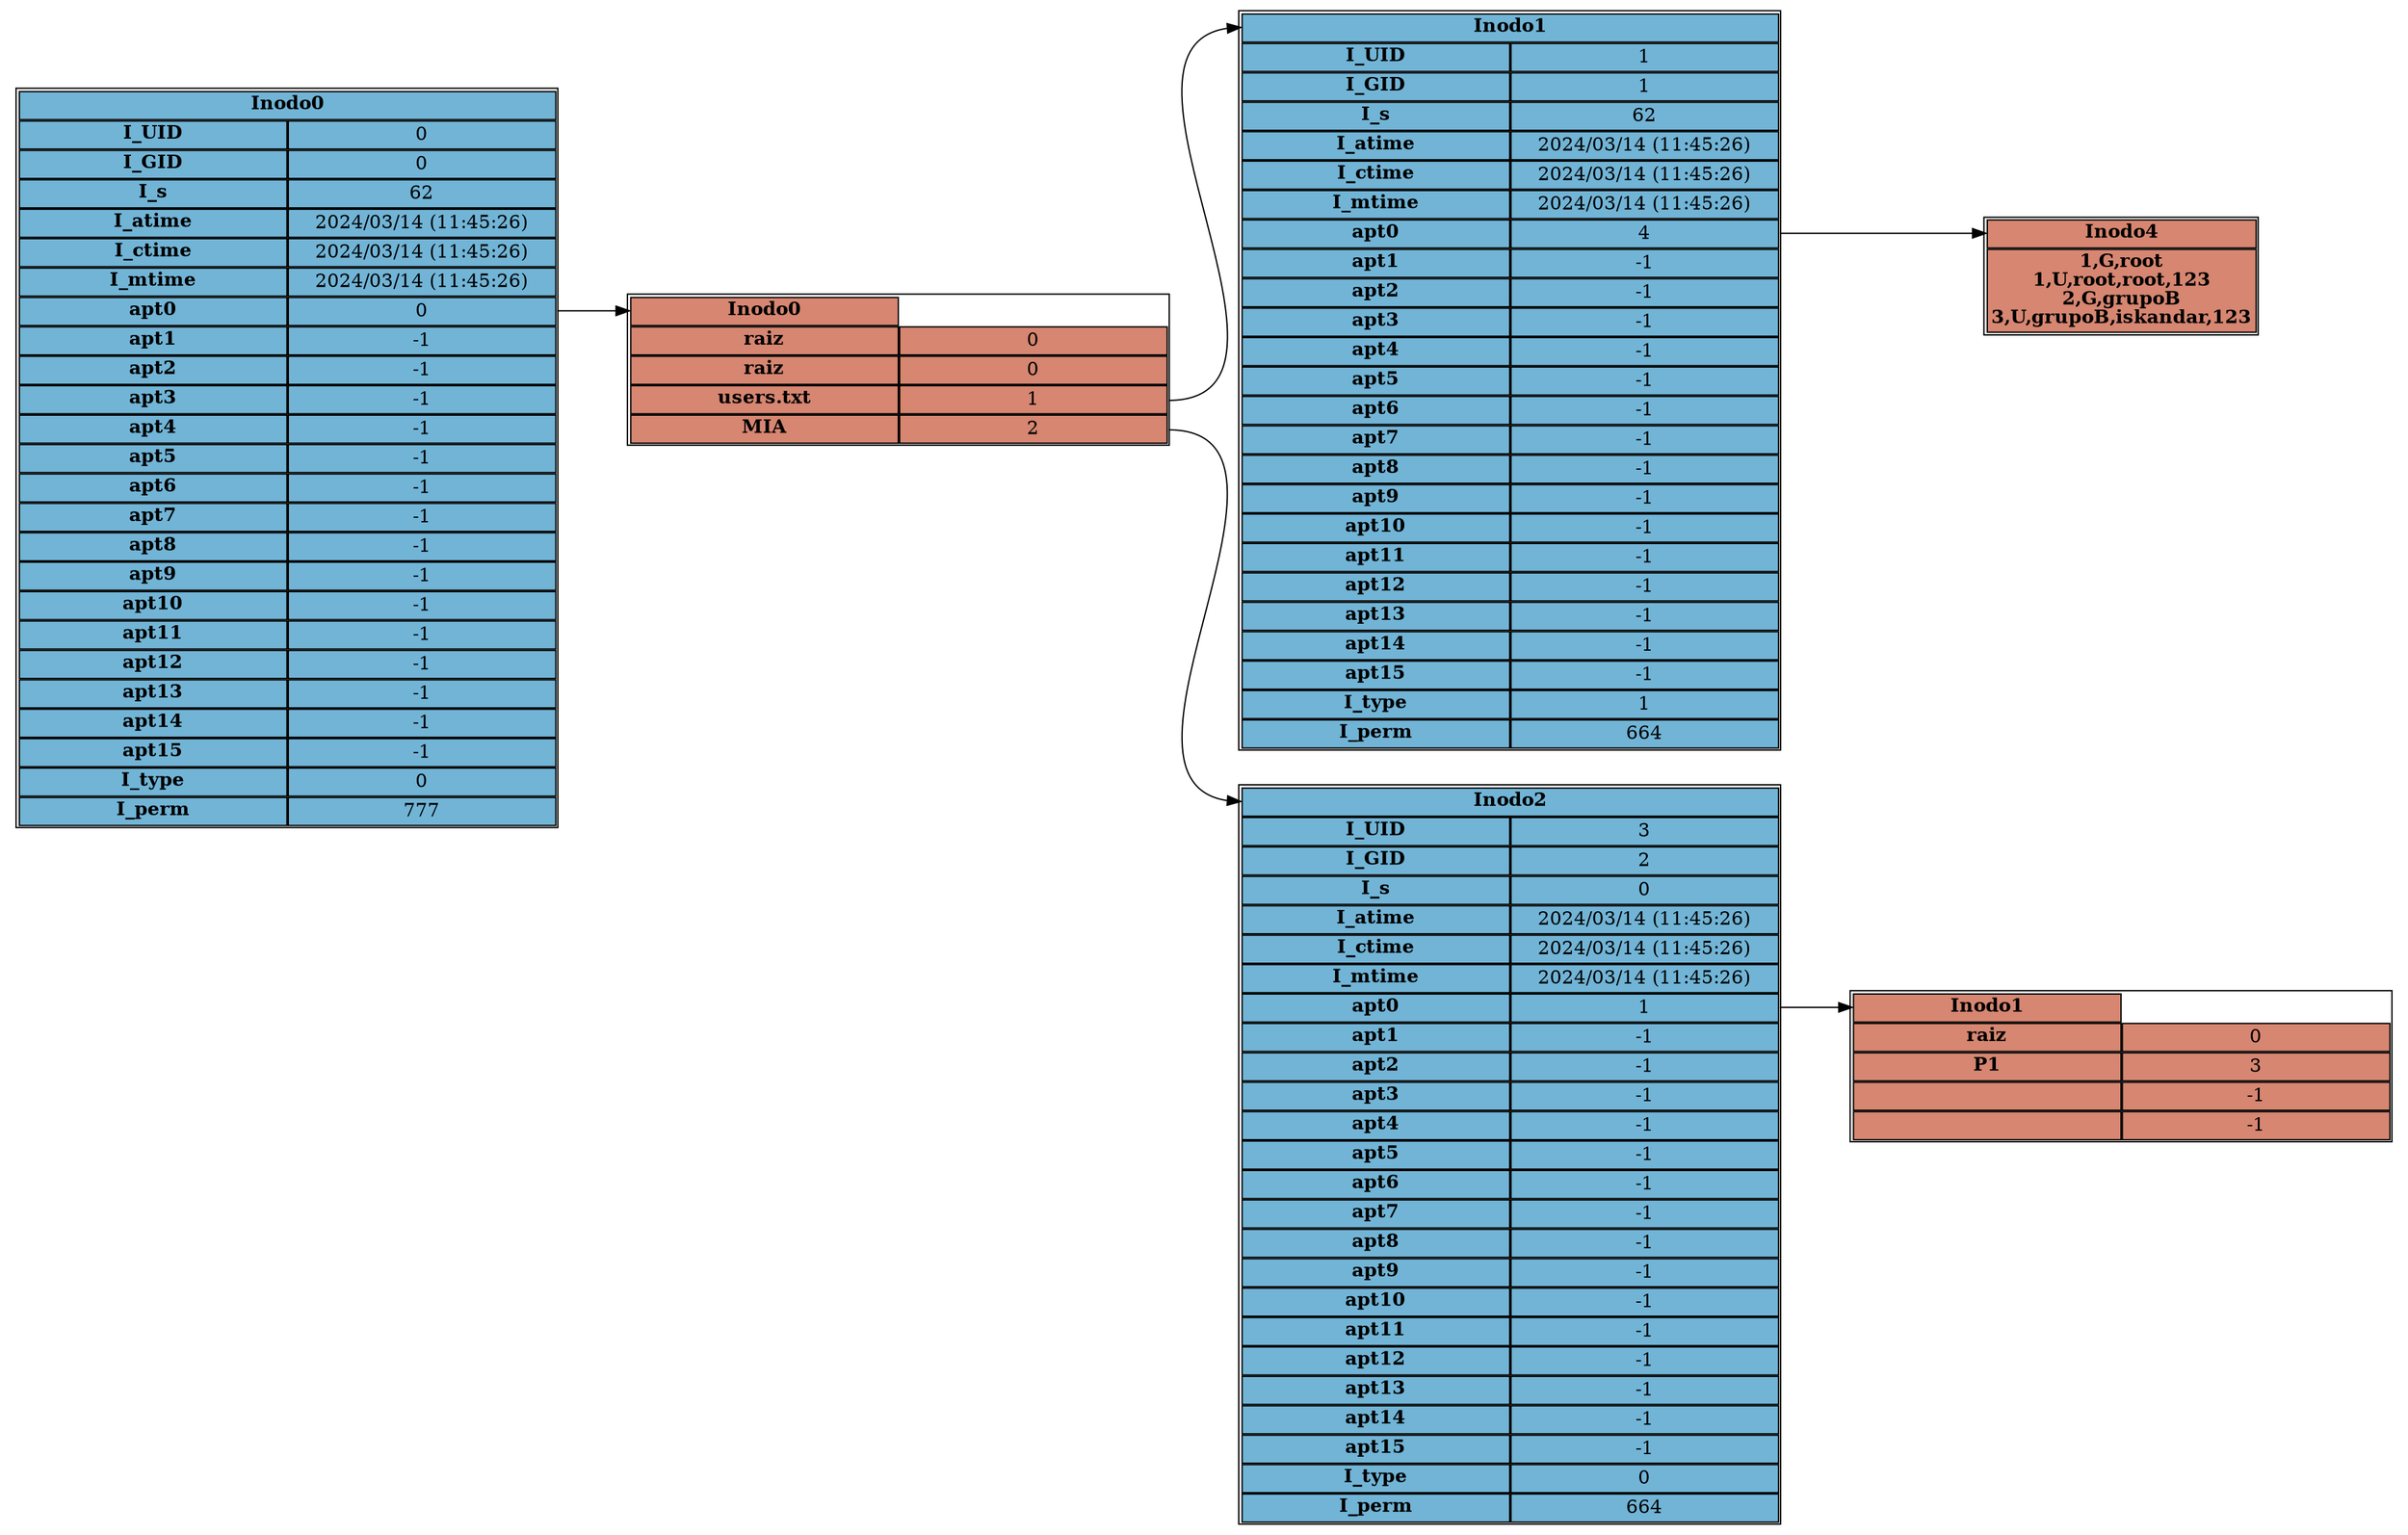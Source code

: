 digraph G{
rankdir=LR;
node [shape=plaintext]; 
	inodo0 [label=<
		<table border="1" cellborder="1" cellspacing="1">
			<TR><TD port="titulo" ALIGN="CENTER" COLSPAN="2" BGCOLOR="#71B4D6"><FONT COLOR="BLACK"><B>Inodo0</B></FONT></TD></TR>
			<TR>				<TD ALIGN="CENTER" WIDTH="200" BGCOLOR="#71B4D6"><FONT COLOR="BLACK"><B>I_UID</B></FONT></TD>
				<TD ALIGN="CENTER" WIDTH="200" BGCOLOR="#71B4D6"><FONT COLOR="BLACK">0</FONT></TD>
			</TR>			<TR>				<TD ALIGN="CENTER" WIDTH="200" BGCOLOR="#71B4D6"><FONT COLOR="BLACK"><B>I_GID</B></FONT></TD>
				<TD ALIGN="CENTER" WIDTH="200" BGCOLOR="#71B4D6"><FONT COLOR="BLACK">0</FONT></TD>
			</TR>			<TR>				<TD ALIGN="CENTER" WIDTH="200" BGCOLOR="#71B4D6"><FONT COLOR="BLACK"><B>I_s</B></FONT></TD>
				<TD ALIGN="CENTER" WIDTH="200" BGCOLOR="#71B4D6"><FONT COLOR="BLACK">62</FONT></TD>
			</TR>			<TR>				<TD ALIGN="CENTER" WIDTH="200" BGCOLOR="#71B4D6"><FONT COLOR="BLACK"><B>I_atime</B></FONT></TD>
				<TD ALIGN="CENTER" WIDTH="200" BGCOLOR="#71B4D6"><FONT COLOR="BLACK">2024/03/14 (11:45:26)</FONT></TD>
			</TR>			<TR>				<TD ALIGN="CENTER" WIDTH="200" BGCOLOR="#71B4D6"><FONT COLOR="BLACK"><B>I_ctime</B></FONT></TD>
				<TD ALIGN="CENTER" WIDTH="200" BGCOLOR="#71B4D6"><FONT COLOR="BLACK">2024/03/14 (11:45:26)</FONT></TD>
			</TR>			<TR>				<TD ALIGN="CENTER" WIDTH="200" BGCOLOR="#71B4D6"><FONT COLOR="BLACK"><B>I_mtime</B></FONT></TD>
				<TD ALIGN="CENTER" WIDTH="200" BGCOLOR="#71B4D6"><FONT COLOR="BLACK">2024/03/14 (11:45:26)</FONT></TD>
			</TR>			<TR>				<TD port="apte0" ALIGN="CENTER" WIDTH="200" BGCOLOR="#71B4D6"><FONT COLOR="BLACK"><B>apt0</B></FONT></TD>
				<TD port="apts0" ALIGN="CENTER" WIDTH="200" BGCOLOR="#71B4D6"><FONT COLOR="BLACK">0</FONT></TD>
			</TR>			<TR>				<TD port="apte1" ALIGN="CENTER" WIDTH="200" BGCOLOR="#71B4D6"><FONT COLOR="BLACK"><B>apt1</B></FONT></TD>
				<TD port="apts1" ALIGN="CENTER" WIDTH="200" BGCOLOR="#71B4D6"><FONT COLOR="BLACK">-1</FONT></TD>
			</TR>			<TR>				<TD port="apte2" ALIGN="CENTER" WIDTH="200" BGCOLOR="#71B4D6"><FONT COLOR="BLACK"><B>apt2</B></FONT></TD>
				<TD port="apts2" ALIGN="CENTER" WIDTH="200" BGCOLOR="#71B4D6"><FONT COLOR="BLACK">-1</FONT></TD>
			</TR>			<TR>				<TD port="apte3" ALIGN="CENTER" WIDTH="200" BGCOLOR="#71B4D6"><FONT COLOR="BLACK"><B>apt3</B></FONT></TD>
				<TD port="apts3" ALIGN="CENTER" WIDTH="200" BGCOLOR="#71B4D6"><FONT COLOR="BLACK">-1</FONT></TD>
			</TR>			<TR>				<TD port="apte4" ALIGN="CENTER" WIDTH="200" BGCOLOR="#71B4D6"><FONT COLOR="BLACK"><B>apt4</B></FONT></TD>
				<TD port="apts4" ALIGN="CENTER" WIDTH="200" BGCOLOR="#71B4D6"><FONT COLOR="BLACK">-1</FONT></TD>
			</TR>			<TR>				<TD port="apte5" ALIGN="CENTER" WIDTH="200" BGCOLOR="#71B4D6"><FONT COLOR="BLACK"><B>apt5</B></FONT></TD>
				<TD port="apts5" ALIGN="CENTER" WIDTH="200" BGCOLOR="#71B4D6"><FONT COLOR="BLACK">-1</FONT></TD>
			</TR>			<TR>				<TD port="apte6" ALIGN="CENTER" WIDTH="200" BGCOLOR="#71B4D6"><FONT COLOR="BLACK"><B>apt6</B></FONT></TD>
				<TD port="apts6" ALIGN="CENTER" WIDTH="200" BGCOLOR="#71B4D6"><FONT COLOR="BLACK">-1</FONT></TD>
			</TR>			<TR>				<TD port="apte7" ALIGN="CENTER" WIDTH="200" BGCOLOR="#71B4D6"><FONT COLOR="BLACK"><B>apt7</B></FONT></TD>
				<TD port="apts7" ALIGN="CENTER" WIDTH="200" BGCOLOR="#71B4D6"><FONT COLOR="BLACK">-1</FONT></TD>
			</TR>			<TR>				<TD port="apte8" ALIGN="CENTER" WIDTH="200" BGCOLOR="#71B4D6"><FONT COLOR="BLACK"><B>apt8</B></FONT></TD>
				<TD port="apts8" ALIGN="CENTER" WIDTH="200" BGCOLOR="#71B4D6"><FONT COLOR="BLACK">-1</FONT></TD>
			</TR>			<TR>				<TD port="apte9" ALIGN="CENTER" WIDTH="200" BGCOLOR="#71B4D6"><FONT COLOR="BLACK"><B>apt9</B></FONT></TD>
				<TD port="apts9" ALIGN="CENTER" WIDTH="200" BGCOLOR="#71B4D6"><FONT COLOR="BLACK">-1</FONT></TD>
			</TR>			<TR>				<TD port="apte10" ALIGN="CENTER" WIDTH="200" BGCOLOR="#71B4D6"><FONT COLOR="BLACK"><B>apt10</B></FONT></TD>
				<TD port="apts10" ALIGN="CENTER" WIDTH="200" BGCOLOR="#71B4D6"><FONT COLOR="BLACK">-1</FONT></TD>
			</TR>			<TR>				<TD port="apte11" ALIGN="CENTER" WIDTH="200" BGCOLOR="#71B4D6"><FONT COLOR="BLACK"><B>apt11</B></FONT></TD>
				<TD port="apts11" ALIGN="CENTER" WIDTH="200" BGCOLOR="#71B4D6"><FONT COLOR="BLACK">-1</FONT></TD>
			</TR>			<TR>				<TD port="apte12" ALIGN="CENTER" WIDTH="200" BGCOLOR="#71B4D6"><FONT COLOR="BLACK"><B>apt12</B></FONT></TD>
				<TD port="apts12" ALIGN="CENTER" WIDTH="200" BGCOLOR="#71B4D6"><FONT COLOR="BLACK">-1</FONT></TD>
			</TR>			<TR>				<TD port="apte13" ALIGN="CENTER" WIDTH="200" BGCOLOR="#71B4D6"><FONT COLOR="BLACK"><B>apt13</B></FONT></TD>
				<TD port="apts13" ALIGN="CENTER" WIDTH="200" BGCOLOR="#71B4D6"><FONT COLOR="BLACK">-1</FONT></TD>
			</TR>			<TR>				<TD port="apte14" ALIGN="CENTER" WIDTH="200" BGCOLOR="#71B4D6"><FONT COLOR="BLACK"><B>apt14</B></FONT></TD>
				<TD port="apts14" ALIGN="CENTER" WIDTH="200" BGCOLOR="#71B4D6"><FONT COLOR="BLACK">-1</FONT></TD>
			</TR>			<TR>				<TD port="apte15" ALIGN="CENTER" WIDTH="200" BGCOLOR="#71B4D6"><FONT COLOR="BLACK"><B>apt15</B></FONT></TD>
				<TD port="apts15" ALIGN="CENTER" WIDTH="200" BGCOLOR="#71B4D6"><FONT COLOR="BLACK">-1</FONT></TD>
			</TR>			<TR>				<TD ALIGN="CENTER" WIDTH="200" BGCOLOR="#71B4D6"><FONT COLOR="BLACK"><B>I_type</B></FONT></TD>
				<TD ALIGN="CENTER" WIDTH="200" BGCOLOR="#71B4D6"><FONT COLOR="BLACK">0</FONT></TD>
			</TR>			<TR>				<TD ALIGN="CENTER" WIDTH="200" BGCOLOR="#71B4D6"><FONT COLOR="BLACK"><B>I_perm</B></FONT></TD>
				<TD ALIGN="CENTER" WIDTH="200" BGCOLOR="#71B4D6"><FONT COLOR="BLACK">777</FONT></TD>
			</TR>		</table>
	>];

node [shape=plaintext]; 
	bloque0 [label=<
		<table border="1" cellborder="1" cellspacing="1">
			<TR><TD port="titulo" ALIGN="CENTER"  BGCOLOR="#D68671"><FONT COLOR="BLACK"><B>Inodo0</B></FONT></TD></TR>
			<TR>				<TD port="apte1" ALIGN="CENTER" WIDTH="200" BGCOLOR="#D68671"><FONT COLOR="BLACK"><B>raiz</B></FONT></TD>
				<TD port="apts1" ALIGN="CENTER" WIDTH="200" BGCOLOR="#D68671"><FONT COLOR="BLACK">0</FONT></TD>
			</TR>			<TR>				<TD port="apte2" ALIGN="CENTER" WIDTH="200" BGCOLOR="#D68671"><FONT COLOR="BLACK"><B>raiz</B></FONT></TD>
				<TD port="apts2" ALIGN="CENTER" WIDTH="200" BGCOLOR="#D68671"><FONT COLOR="BLACK">0</FONT></TD>
			</TR>			<TR>				<TD port="apte3" ALIGN="CENTER" WIDTH="200" BGCOLOR="#D68671"><FONT COLOR="BLACK"><B>users.txt</B></FONT></TD>
				<TD port="apts3" ALIGN="CENTER" WIDTH="200" BGCOLOR="#D68671"><FONT COLOR="BLACK">1</FONT></TD>
			</TR>			<TR>				<TD port="apte4" ALIGN="CENTER" WIDTH="200" BGCOLOR="#D68671"><FONT COLOR="BLACK"><B>MIA</B></FONT></TD>
				<TD port="apts4" ALIGN="CENTER" WIDTH="200" BGCOLOR="#D68671"><FONT COLOR="BLACK">2</FONT></TD>
			</TR>		</table>
	>];

inodo0:apts0 -> bloque0:titulo;
node [shape=plaintext]; 
	inodo1 [label=<
		<table border="1" cellborder="1" cellspacing="1">
			<TR><TD port="titulo" ALIGN="CENTER" COLSPAN="2" BGCOLOR="#71B4D6"><FONT COLOR="BLACK"><B>Inodo1</B></FONT></TD></TR>
			<TR>				<TD ALIGN="CENTER" WIDTH="200" BGCOLOR="#71B4D6"><FONT COLOR="BLACK"><B>I_UID</B></FONT></TD>
				<TD ALIGN="CENTER" WIDTH="200" BGCOLOR="#71B4D6"><FONT COLOR="BLACK">1</FONT></TD>
			</TR>			<TR>				<TD ALIGN="CENTER" WIDTH="200" BGCOLOR="#71B4D6"><FONT COLOR="BLACK"><B>I_GID</B></FONT></TD>
				<TD ALIGN="CENTER" WIDTH="200" BGCOLOR="#71B4D6"><FONT COLOR="BLACK">1</FONT></TD>
			</TR>			<TR>				<TD ALIGN="CENTER" WIDTH="200" BGCOLOR="#71B4D6"><FONT COLOR="BLACK"><B>I_s</B></FONT></TD>
				<TD ALIGN="CENTER" WIDTH="200" BGCOLOR="#71B4D6"><FONT COLOR="BLACK">62</FONT></TD>
			</TR>			<TR>				<TD ALIGN="CENTER" WIDTH="200" BGCOLOR="#71B4D6"><FONT COLOR="BLACK"><B>I_atime</B></FONT></TD>
				<TD ALIGN="CENTER" WIDTH="200" BGCOLOR="#71B4D6"><FONT COLOR="BLACK">2024/03/14 (11:45:26)</FONT></TD>
			</TR>			<TR>				<TD ALIGN="CENTER" WIDTH="200" BGCOLOR="#71B4D6"><FONT COLOR="BLACK"><B>I_ctime</B></FONT></TD>
				<TD ALIGN="CENTER" WIDTH="200" BGCOLOR="#71B4D6"><FONT COLOR="BLACK">2024/03/14 (11:45:26)</FONT></TD>
			</TR>			<TR>				<TD ALIGN="CENTER" WIDTH="200" BGCOLOR="#71B4D6"><FONT COLOR="BLACK"><B>I_mtime</B></FONT></TD>
				<TD ALIGN="CENTER" WIDTH="200" BGCOLOR="#71B4D6"><FONT COLOR="BLACK">2024/03/14 (11:45:26)</FONT></TD>
			</TR>			<TR>				<TD port="apte0" ALIGN="CENTER" WIDTH="200" BGCOLOR="#71B4D6"><FONT COLOR="BLACK"><B>apt0</B></FONT></TD>
				<TD port="apts0" ALIGN="CENTER" WIDTH="200" BGCOLOR="#71B4D6"><FONT COLOR="BLACK">4</FONT></TD>
			</TR>			<TR>				<TD port="apte1" ALIGN="CENTER" WIDTH="200" BGCOLOR="#71B4D6"><FONT COLOR="BLACK"><B>apt1</B></FONT></TD>
				<TD port="apts1" ALIGN="CENTER" WIDTH="200" BGCOLOR="#71B4D6"><FONT COLOR="BLACK">-1</FONT></TD>
			</TR>			<TR>				<TD port="apte2" ALIGN="CENTER" WIDTH="200" BGCOLOR="#71B4D6"><FONT COLOR="BLACK"><B>apt2</B></FONT></TD>
				<TD port="apts2" ALIGN="CENTER" WIDTH="200" BGCOLOR="#71B4D6"><FONT COLOR="BLACK">-1</FONT></TD>
			</TR>			<TR>				<TD port="apte3" ALIGN="CENTER" WIDTH="200" BGCOLOR="#71B4D6"><FONT COLOR="BLACK"><B>apt3</B></FONT></TD>
				<TD port="apts3" ALIGN="CENTER" WIDTH="200" BGCOLOR="#71B4D6"><FONT COLOR="BLACK">-1</FONT></TD>
			</TR>			<TR>				<TD port="apte4" ALIGN="CENTER" WIDTH="200" BGCOLOR="#71B4D6"><FONT COLOR="BLACK"><B>apt4</B></FONT></TD>
				<TD port="apts4" ALIGN="CENTER" WIDTH="200" BGCOLOR="#71B4D6"><FONT COLOR="BLACK">-1</FONT></TD>
			</TR>			<TR>				<TD port="apte5" ALIGN="CENTER" WIDTH="200" BGCOLOR="#71B4D6"><FONT COLOR="BLACK"><B>apt5</B></FONT></TD>
				<TD port="apts5" ALIGN="CENTER" WIDTH="200" BGCOLOR="#71B4D6"><FONT COLOR="BLACK">-1</FONT></TD>
			</TR>			<TR>				<TD port="apte6" ALIGN="CENTER" WIDTH="200" BGCOLOR="#71B4D6"><FONT COLOR="BLACK"><B>apt6</B></FONT></TD>
				<TD port="apts6" ALIGN="CENTER" WIDTH="200" BGCOLOR="#71B4D6"><FONT COLOR="BLACK">-1</FONT></TD>
			</TR>			<TR>				<TD port="apte7" ALIGN="CENTER" WIDTH="200" BGCOLOR="#71B4D6"><FONT COLOR="BLACK"><B>apt7</B></FONT></TD>
				<TD port="apts7" ALIGN="CENTER" WIDTH="200" BGCOLOR="#71B4D6"><FONT COLOR="BLACK">-1</FONT></TD>
			</TR>			<TR>				<TD port="apte8" ALIGN="CENTER" WIDTH="200" BGCOLOR="#71B4D6"><FONT COLOR="BLACK"><B>apt8</B></FONT></TD>
				<TD port="apts8" ALIGN="CENTER" WIDTH="200" BGCOLOR="#71B4D6"><FONT COLOR="BLACK">-1</FONT></TD>
			</TR>			<TR>				<TD port="apte9" ALIGN="CENTER" WIDTH="200" BGCOLOR="#71B4D6"><FONT COLOR="BLACK"><B>apt9</B></FONT></TD>
				<TD port="apts9" ALIGN="CENTER" WIDTH="200" BGCOLOR="#71B4D6"><FONT COLOR="BLACK">-1</FONT></TD>
			</TR>			<TR>				<TD port="apte10" ALIGN="CENTER" WIDTH="200" BGCOLOR="#71B4D6"><FONT COLOR="BLACK"><B>apt10</B></FONT></TD>
				<TD port="apts10" ALIGN="CENTER" WIDTH="200" BGCOLOR="#71B4D6"><FONT COLOR="BLACK">-1</FONT></TD>
			</TR>			<TR>				<TD port="apte11" ALIGN="CENTER" WIDTH="200" BGCOLOR="#71B4D6"><FONT COLOR="BLACK"><B>apt11</B></FONT></TD>
				<TD port="apts11" ALIGN="CENTER" WIDTH="200" BGCOLOR="#71B4D6"><FONT COLOR="BLACK">-1</FONT></TD>
			</TR>			<TR>				<TD port="apte12" ALIGN="CENTER" WIDTH="200" BGCOLOR="#71B4D6"><FONT COLOR="BLACK"><B>apt12</B></FONT></TD>
				<TD port="apts12" ALIGN="CENTER" WIDTH="200" BGCOLOR="#71B4D6"><FONT COLOR="BLACK">-1</FONT></TD>
			</TR>			<TR>				<TD port="apte13" ALIGN="CENTER" WIDTH="200" BGCOLOR="#71B4D6"><FONT COLOR="BLACK"><B>apt13</B></FONT></TD>
				<TD port="apts13" ALIGN="CENTER" WIDTH="200" BGCOLOR="#71B4D6"><FONT COLOR="BLACK">-1</FONT></TD>
			</TR>			<TR>				<TD port="apte14" ALIGN="CENTER" WIDTH="200" BGCOLOR="#71B4D6"><FONT COLOR="BLACK"><B>apt14</B></FONT></TD>
				<TD port="apts14" ALIGN="CENTER" WIDTH="200" BGCOLOR="#71B4D6"><FONT COLOR="BLACK">-1</FONT></TD>
			</TR>			<TR>				<TD port="apte15" ALIGN="CENTER" WIDTH="200" BGCOLOR="#71B4D6"><FONT COLOR="BLACK"><B>apt15</B></FONT></TD>
				<TD port="apts15" ALIGN="CENTER" WIDTH="200" BGCOLOR="#71B4D6"><FONT COLOR="BLACK">-1</FONT></TD>
			</TR>			<TR>				<TD ALIGN="CENTER" WIDTH="200" BGCOLOR="#71B4D6"><FONT COLOR="BLACK"><B>I_type</B></FONT></TD>
				<TD ALIGN="CENTER" WIDTH="200" BGCOLOR="#71B4D6"><FONT COLOR="BLACK">1</FONT></TD>
			</TR>			<TR>				<TD ALIGN="CENTER" WIDTH="200" BGCOLOR="#71B4D6"><FONT COLOR="BLACK"><B>I_perm</B></FONT></TD>
				<TD ALIGN="CENTER" WIDTH="200" BGCOLOR="#71B4D6"><FONT COLOR="BLACK">664</FONT></TD>
			</TR>		</table>
	>];

node [shape=plaintext]; 
	bloque4 [label=<
		<table border="1" cellborder="1" cellspacing="1">
			<TR><TD port="titulo" ALIGN="CENTER"  BGCOLOR="#D68671"><FONT COLOR="BLACK"><B>Inodo4</B></FONT></TD></TR>
			<TR>				<TD port="apts1" ALIGN="CENTER" WIDTH="200" BGCOLOR="#D68671"><FONT COLOR="BLACK"><B>1,G,root<BR/>1,U,root,root,123<BR/>2,G,grupoB<BR/>3,U,grupoB,iskandar,123<BR/></B></FONT></TD>
			</TR>		</table>
	>];

inodo1:apts0 -> bloque4:titulo;
node [shape=plaintext]; 
	inodo2 [label=<
		<table border="1" cellborder="1" cellspacing="1">
			<TR><TD port="titulo" ALIGN="CENTER" COLSPAN="2" BGCOLOR="#71B4D6"><FONT COLOR="BLACK"><B>Inodo2</B></FONT></TD></TR>
			<TR>				<TD ALIGN="CENTER" WIDTH="200" BGCOLOR="#71B4D6"><FONT COLOR="BLACK"><B>I_UID</B></FONT></TD>
				<TD ALIGN="CENTER" WIDTH="200" BGCOLOR="#71B4D6"><FONT COLOR="BLACK">3</FONT></TD>
			</TR>			<TR>				<TD ALIGN="CENTER" WIDTH="200" BGCOLOR="#71B4D6"><FONT COLOR="BLACK"><B>I_GID</B></FONT></TD>
				<TD ALIGN="CENTER" WIDTH="200" BGCOLOR="#71B4D6"><FONT COLOR="BLACK">2</FONT></TD>
			</TR>			<TR>				<TD ALIGN="CENTER" WIDTH="200" BGCOLOR="#71B4D6"><FONT COLOR="BLACK"><B>I_s</B></FONT></TD>
				<TD ALIGN="CENTER" WIDTH="200" BGCOLOR="#71B4D6"><FONT COLOR="BLACK">0</FONT></TD>
			</TR>			<TR>				<TD ALIGN="CENTER" WIDTH="200" BGCOLOR="#71B4D6"><FONT COLOR="BLACK"><B>I_atime</B></FONT></TD>
				<TD ALIGN="CENTER" WIDTH="200" BGCOLOR="#71B4D6"><FONT COLOR="BLACK">2024/03/14 (11:45:26)</FONT></TD>
			</TR>			<TR>				<TD ALIGN="CENTER" WIDTH="200" BGCOLOR="#71B4D6"><FONT COLOR="BLACK"><B>I_ctime</B></FONT></TD>
				<TD ALIGN="CENTER" WIDTH="200" BGCOLOR="#71B4D6"><FONT COLOR="BLACK">2024/03/14 (11:45:26)</FONT></TD>
			</TR>			<TR>				<TD ALIGN="CENTER" WIDTH="200" BGCOLOR="#71B4D6"><FONT COLOR="BLACK"><B>I_mtime</B></FONT></TD>
				<TD ALIGN="CENTER" WIDTH="200" BGCOLOR="#71B4D6"><FONT COLOR="BLACK">2024/03/14 (11:45:26)</FONT></TD>
			</TR>			<TR>				<TD port="apte0" ALIGN="CENTER" WIDTH="200" BGCOLOR="#71B4D6"><FONT COLOR="BLACK"><B>apt0</B></FONT></TD>
				<TD port="apts0" ALIGN="CENTER" WIDTH="200" BGCOLOR="#71B4D6"><FONT COLOR="BLACK">1</FONT></TD>
			</TR>			<TR>				<TD port="apte1" ALIGN="CENTER" WIDTH="200" BGCOLOR="#71B4D6"><FONT COLOR="BLACK"><B>apt1</B></FONT></TD>
				<TD port="apts1" ALIGN="CENTER" WIDTH="200" BGCOLOR="#71B4D6"><FONT COLOR="BLACK">-1</FONT></TD>
			</TR>			<TR>				<TD port="apte2" ALIGN="CENTER" WIDTH="200" BGCOLOR="#71B4D6"><FONT COLOR="BLACK"><B>apt2</B></FONT></TD>
				<TD port="apts2" ALIGN="CENTER" WIDTH="200" BGCOLOR="#71B4D6"><FONT COLOR="BLACK">-1</FONT></TD>
			</TR>			<TR>				<TD port="apte3" ALIGN="CENTER" WIDTH="200" BGCOLOR="#71B4D6"><FONT COLOR="BLACK"><B>apt3</B></FONT></TD>
				<TD port="apts3" ALIGN="CENTER" WIDTH="200" BGCOLOR="#71B4D6"><FONT COLOR="BLACK">-1</FONT></TD>
			</TR>			<TR>				<TD port="apte4" ALIGN="CENTER" WIDTH="200" BGCOLOR="#71B4D6"><FONT COLOR="BLACK"><B>apt4</B></FONT></TD>
				<TD port="apts4" ALIGN="CENTER" WIDTH="200" BGCOLOR="#71B4D6"><FONT COLOR="BLACK">-1</FONT></TD>
			</TR>			<TR>				<TD port="apte5" ALIGN="CENTER" WIDTH="200" BGCOLOR="#71B4D6"><FONT COLOR="BLACK"><B>apt5</B></FONT></TD>
				<TD port="apts5" ALIGN="CENTER" WIDTH="200" BGCOLOR="#71B4D6"><FONT COLOR="BLACK">-1</FONT></TD>
			</TR>			<TR>				<TD port="apte6" ALIGN="CENTER" WIDTH="200" BGCOLOR="#71B4D6"><FONT COLOR="BLACK"><B>apt6</B></FONT></TD>
				<TD port="apts6" ALIGN="CENTER" WIDTH="200" BGCOLOR="#71B4D6"><FONT COLOR="BLACK">-1</FONT></TD>
			</TR>			<TR>				<TD port="apte7" ALIGN="CENTER" WIDTH="200" BGCOLOR="#71B4D6"><FONT COLOR="BLACK"><B>apt7</B></FONT></TD>
				<TD port="apts7" ALIGN="CENTER" WIDTH="200" BGCOLOR="#71B4D6"><FONT COLOR="BLACK">-1</FONT></TD>
			</TR>			<TR>				<TD port="apte8" ALIGN="CENTER" WIDTH="200" BGCOLOR="#71B4D6"><FONT COLOR="BLACK"><B>apt8</B></FONT></TD>
				<TD port="apts8" ALIGN="CENTER" WIDTH="200" BGCOLOR="#71B4D6"><FONT COLOR="BLACK">-1</FONT></TD>
			</TR>			<TR>				<TD port="apte9" ALIGN="CENTER" WIDTH="200" BGCOLOR="#71B4D6"><FONT COLOR="BLACK"><B>apt9</B></FONT></TD>
				<TD port="apts9" ALIGN="CENTER" WIDTH="200" BGCOLOR="#71B4D6"><FONT COLOR="BLACK">-1</FONT></TD>
			</TR>			<TR>				<TD port="apte10" ALIGN="CENTER" WIDTH="200" BGCOLOR="#71B4D6"><FONT COLOR="BLACK"><B>apt10</B></FONT></TD>
				<TD port="apts10" ALIGN="CENTER" WIDTH="200" BGCOLOR="#71B4D6"><FONT COLOR="BLACK">-1</FONT></TD>
			</TR>			<TR>				<TD port="apte11" ALIGN="CENTER" WIDTH="200" BGCOLOR="#71B4D6"><FONT COLOR="BLACK"><B>apt11</B></FONT></TD>
				<TD port="apts11" ALIGN="CENTER" WIDTH="200" BGCOLOR="#71B4D6"><FONT COLOR="BLACK">-1</FONT></TD>
			</TR>			<TR>				<TD port="apte12" ALIGN="CENTER" WIDTH="200" BGCOLOR="#71B4D6"><FONT COLOR="BLACK"><B>apt12</B></FONT></TD>
				<TD port="apts12" ALIGN="CENTER" WIDTH="200" BGCOLOR="#71B4D6"><FONT COLOR="BLACK">-1</FONT></TD>
			</TR>			<TR>				<TD port="apte13" ALIGN="CENTER" WIDTH="200" BGCOLOR="#71B4D6"><FONT COLOR="BLACK"><B>apt13</B></FONT></TD>
				<TD port="apts13" ALIGN="CENTER" WIDTH="200" BGCOLOR="#71B4D6"><FONT COLOR="BLACK">-1</FONT></TD>
			</TR>			<TR>				<TD port="apte14" ALIGN="CENTER" WIDTH="200" BGCOLOR="#71B4D6"><FONT COLOR="BLACK"><B>apt14</B></FONT></TD>
				<TD port="apts14" ALIGN="CENTER" WIDTH="200" BGCOLOR="#71B4D6"><FONT COLOR="BLACK">-1</FONT></TD>
			</TR>			<TR>				<TD port="apte15" ALIGN="CENTER" WIDTH="200" BGCOLOR="#71B4D6"><FONT COLOR="BLACK"><B>apt15</B></FONT></TD>
				<TD port="apts15" ALIGN="CENTER" WIDTH="200" BGCOLOR="#71B4D6"><FONT COLOR="BLACK">-1</FONT></TD>
			</TR>			<TR>				<TD ALIGN="CENTER" WIDTH="200" BGCOLOR="#71B4D6"><FONT COLOR="BLACK"><B>I_type</B></FONT></TD>
				<TD ALIGN="CENTER" WIDTH="200" BGCOLOR="#71B4D6"><FONT COLOR="BLACK">0</FONT></TD>
			</TR>			<TR>				<TD ALIGN="CENTER" WIDTH="200" BGCOLOR="#71B4D6"><FONT COLOR="BLACK"><B>I_perm</B></FONT></TD>
				<TD ALIGN="CENTER" WIDTH="200" BGCOLOR="#71B4D6"><FONT COLOR="BLACK">664</FONT></TD>
			</TR>		</table>
	>];

node [shape=plaintext]; 
	bloque1 [label=<
		<table border="1" cellborder="1" cellspacing="1">
			<TR><TD port="titulo" ALIGN="CENTER"  BGCOLOR="#D68671"><FONT COLOR="BLACK"><B>Inodo1</B></FONT></TD></TR>
			<TR>				<TD port="apte1" ALIGN="CENTER" WIDTH="200" BGCOLOR="#D68671"><FONT COLOR="BLACK"><B>raiz</B></FONT></TD>
				<TD port="apts1" ALIGN="CENTER" WIDTH="200" BGCOLOR="#D68671"><FONT COLOR="BLACK">0</FONT></TD>
			</TR>			<TR>				<TD port="apte2" ALIGN="CENTER" WIDTH="200" BGCOLOR="#D68671"><FONT COLOR="BLACK"><B>P1</B></FONT></TD>
				<TD port="apts2" ALIGN="CENTER" WIDTH="200" BGCOLOR="#D68671"><FONT COLOR="BLACK">3</FONT></TD>
			</TR>			<TR>				<TD port="apte3" ALIGN="CENTER" WIDTH="200" BGCOLOR="#D68671"><FONT COLOR="BLACK"><B> </B></FONT></TD>
				<TD port="apts3" ALIGN="CENTER" WIDTH="200" BGCOLOR="#D68671"><FONT COLOR="BLACK">-1</FONT></TD>
			</TR>			<TR>				<TD port="apte4" ALIGN="CENTER" WIDTH="200" BGCOLOR="#D68671"><FONT COLOR="BLACK"><B> </B></FONT></TD>
				<TD port="apts4" ALIGN="CENTER" WIDTH="200" BGCOLOR="#D68671"><FONT COLOR="BLACK">-1</FONT></TD>
			</TR>		</table>
	>];

inodo2:apts0 -> bloque1:titulo;
bloque0:apts3 -> inodo1:titulo;
bloque0:apts4 -> inodo2:titulo;

}
